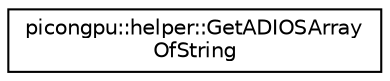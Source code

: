 digraph "Graphical Class Hierarchy"
{
 // LATEX_PDF_SIZE
  edge [fontname="Helvetica",fontsize="10",labelfontname="Helvetica",labelfontsize="10"];
  node [fontname="Helvetica",fontsize="10",shape=record];
  rankdir="LR";
  Node0 [label="picongpu::helper::GetADIOSArray\lOfString",height=0.2,width=0.4,color="black", fillcolor="white", style="filled",URL="$classpicongpu_1_1helper_1_1_get_a_d_i_o_s_array_of_string.html",tooltip="Create array of c-strings suitable for ADIOS."];
}
